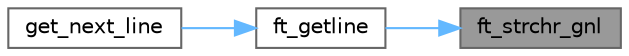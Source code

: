 digraph "ft_strchr_gnl"
{
 // LATEX_PDF_SIZE
  bgcolor="transparent";
  edge [fontname=Helvetica,fontsize=10,labelfontname=Helvetica,labelfontsize=10];
  node [fontname=Helvetica,fontsize=10,shape=box,height=0.2,width=0.4];
  rankdir="RL";
  Node1 [id="Node000001",label="ft_strchr_gnl",height=0.2,width=0.4,color="gray40", fillcolor="grey60", style="filled", fontcolor="black",tooltip=" "];
  Node1 -> Node2 [id="edge1_Node000001_Node000002",dir="back",color="steelblue1",style="solid",tooltip=" "];
  Node2 [id="Node000002",label="ft_getline",height=0.2,width=0.4,color="grey40", fillcolor="white", style="filled",URL="$get__next__line_8c.html#ac399d9cfea1c9c616618f3ca222a6d1f",tooltip=" "];
  Node2 -> Node3 [id="edge2_Node000002_Node000003",dir="back",color="steelblue1",style="solid",tooltip=" "];
  Node3 [id="Node000003",label="get_next_line",height=0.2,width=0.4,color="grey40", fillcolor="white", style="filled",URL="$get__next__line_8c.html#a78d68a5f50a6eec0380ce25b4a1bd5b7",tooltip=" "];
}
